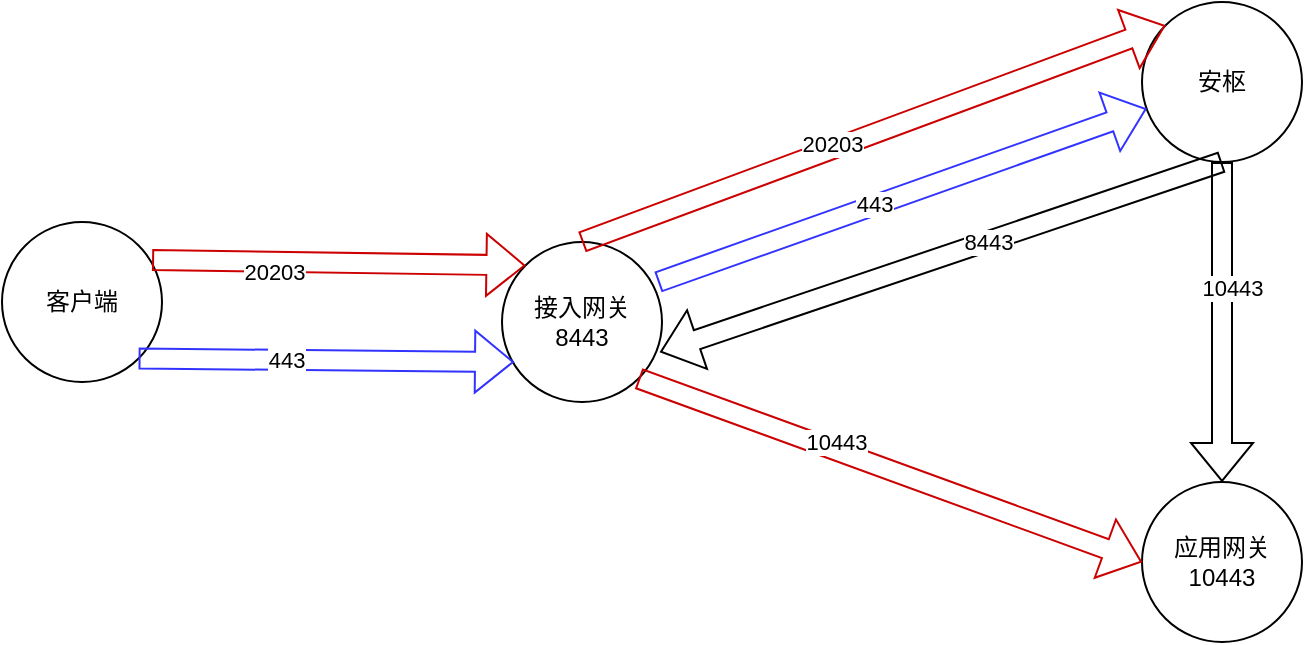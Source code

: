 <mxfile version="16.2.4" type="github">
  <diagram id="0RPtHGjd553X_wkCXClZ" name="Page-1">
    <mxGraphModel dx="1422" dy="718" grid="1" gridSize="10" guides="1" tooltips="1" connect="1" arrows="1" fold="1" page="1" pageScale="1" pageWidth="827" pageHeight="1169" math="0" shadow="0">
      <root>
        <mxCell id="0" />
        <mxCell id="1" parent="0" />
        <mxCell id="i7RVVCRtl54UYzsd9FJO-4" value="客户端" style="ellipse;whiteSpace=wrap;html=1;aspect=fixed;" vertex="1" parent="1">
          <mxGeometry x="100" y="320" width="80" height="80" as="geometry" />
        </mxCell>
        <mxCell id="i7RVVCRtl54UYzsd9FJO-5" value="接入网关&lt;br&gt;8443" style="ellipse;whiteSpace=wrap;html=1;aspect=fixed;" vertex="1" parent="1">
          <mxGeometry x="350" y="330" width="80" height="80" as="geometry" />
        </mxCell>
        <mxCell id="i7RVVCRtl54UYzsd9FJO-6" value="安枢" style="ellipse;whiteSpace=wrap;html=1;aspect=fixed;" vertex="1" parent="1">
          <mxGeometry x="670" y="210" width="80" height="80" as="geometry" />
        </mxCell>
        <mxCell id="i7RVVCRtl54UYzsd9FJO-7" value="应用网关&lt;br&gt;10443" style="ellipse;whiteSpace=wrap;html=1;aspect=fixed;" vertex="1" parent="1">
          <mxGeometry x="670" y="450" width="80" height="80" as="geometry" />
        </mxCell>
        <mxCell id="i7RVVCRtl54UYzsd9FJO-17" value="" style="shape=flexArrow;endArrow=classic;html=1;rounded=0;strokeColor=#CC0000;exitX=0.938;exitY=0.238;exitDx=0;exitDy=0;entryX=0;entryY=0;entryDx=0;entryDy=0;exitPerimeter=0;" edge="1" parent="1" source="i7RVVCRtl54UYzsd9FJO-4" target="i7RVVCRtl54UYzsd9FJO-5">
          <mxGeometry width="50" height="50" relative="1" as="geometry">
            <mxPoint x="250" y="290" as="sourcePoint" />
            <mxPoint x="300" y="240" as="targetPoint" />
          </mxGeometry>
        </mxCell>
        <mxCell id="i7RVVCRtl54UYzsd9FJO-19" value="20203" style="edgeLabel;html=1;align=center;verticalAlign=middle;resizable=0;points=[];" vertex="1" connectable="0" parent="i7RVVCRtl54UYzsd9FJO-17">
          <mxGeometry x="-0.346" y="-5" relative="1" as="geometry">
            <mxPoint as="offset" />
          </mxGeometry>
        </mxCell>
        <mxCell id="i7RVVCRtl54UYzsd9FJO-18" value="" style="shape=flexArrow;endArrow=classic;html=1;rounded=0;strokeColor=#3333FF;exitX=1;exitY=1;exitDx=0;exitDy=0;entryX=0.075;entryY=0.75;entryDx=0;entryDy=0;entryPerimeter=0;" edge="1" parent="1" source="i7RVVCRtl54UYzsd9FJO-4" target="i7RVVCRtl54UYzsd9FJO-5">
          <mxGeometry width="50" height="50" relative="1" as="geometry">
            <mxPoint x="390" y="480" as="sourcePoint" />
            <mxPoint x="440" y="430" as="targetPoint" />
          </mxGeometry>
        </mxCell>
        <mxCell id="i7RVVCRtl54UYzsd9FJO-20" value="443" style="edgeLabel;html=1;align=center;verticalAlign=middle;resizable=0;points=[];" vertex="1" connectable="0" parent="i7RVVCRtl54UYzsd9FJO-18">
          <mxGeometry x="-0.222" relative="1" as="geometry">
            <mxPoint as="offset" />
          </mxGeometry>
        </mxCell>
        <mxCell id="i7RVVCRtl54UYzsd9FJO-21" value="" style="shape=flexArrow;endArrow=classic;html=1;rounded=0;strokeColor=#3333FF;exitX=0.975;exitY=0.25;exitDx=0;exitDy=0;exitPerimeter=0;" edge="1" parent="1" source="i7RVVCRtl54UYzsd9FJO-5" target="i7RVVCRtl54UYzsd9FJO-6">
          <mxGeometry width="50" height="50" relative="1" as="geometry">
            <mxPoint x="490" y="330" as="sourcePoint" />
            <mxPoint x="540" y="280" as="targetPoint" />
          </mxGeometry>
        </mxCell>
        <mxCell id="i7RVVCRtl54UYzsd9FJO-22" value="443" style="edgeLabel;html=1;align=center;verticalAlign=middle;resizable=0;points=[];" vertex="1" connectable="0" parent="i7RVVCRtl54UYzsd9FJO-21">
          <mxGeometry x="-0.117" y="1" relative="1" as="geometry">
            <mxPoint as="offset" />
          </mxGeometry>
        </mxCell>
        <mxCell id="i7RVVCRtl54UYzsd9FJO-23" value="" style="shape=flexArrow;endArrow=classic;html=1;rounded=0;strokeColor=#CC0000;exitX=0.5;exitY=0;exitDx=0;exitDy=0;entryX=0;entryY=0;entryDx=0;entryDy=0;" edge="1" parent="1" source="i7RVVCRtl54UYzsd9FJO-5" target="i7RVVCRtl54UYzsd9FJO-6">
          <mxGeometry width="50" height="50" relative="1" as="geometry">
            <mxPoint x="460" y="260" as="sourcePoint" />
            <mxPoint x="670" y="250" as="targetPoint" />
          </mxGeometry>
        </mxCell>
        <mxCell id="i7RVVCRtl54UYzsd9FJO-24" value="20203" style="edgeLabel;html=1;align=center;verticalAlign=middle;resizable=0;points=[];" vertex="1" connectable="0" parent="i7RVVCRtl54UYzsd9FJO-23">
          <mxGeometry x="-0.138" y="3" relative="1" as="geometry">
            <mxPoint as="offset" />
          </mxGeometry>
        </mxCell>
        <mxCell id="i7RVVCRtl54UYzsd9FJO-25" value="" style="shape=flexArrow;endArrow=classic;html=1;rounded=0;strokeColor=#CC0000;exitX=1;exitY=1;exitDx=0;exitDy=0;entryX=0;entryY=0.5;entryDx=0;entryDy=0;" edge="1" parent="1" source="i7RVVCRtl54UYzsd9FJO-5" target="i7RVVCRtl54UYzsd9FJO-7">
          <mxGeometry width="50" height="50" relative="1" as="geometry">
            <mxPoint x="200" y="560" as="sourcePoint" />
            <mxPoint x="250" y="510" as="targetPoint" />
          </mxGeometry>
        </mxCell>
        <mxCell id="i7RVVCRtl54UYzsd9FJO-26" value="10443" style="edgeLabel;html=1;align=center;verticalAlign=middle;resizable=0;points=[];" vertex="1" connectable="0" parent="i7RVVCRtl54UYzsd9FJO-25">
          <mxGeometry x="-0.228" y="4" relative="1" as="geometry">
            <mxPoint as="offset" />
          </mxGeometry>
        </mxCell>
        <mxCell id="i7RVVCRtl54UYzsd9FJO-27" value="" style="shape=flexArrow;endArrow=classic;html=1;rounded=0;strokeColor=#000000;exitX=0.5;exitY=1;exitDx=0;exitDy=0;entryX=0.988;entryY=0.688;entryDx=0;entryDy=0;entryPerimeter=0;" edge="1" parent="1" source="i7RVVCRtl54UYzsd9FJO-6" target="i7RVVCRtl54UYzsd9FJO-5">
          <mxGeometry width="50" height="50" relative="1" as="geometry">
            <mxPoint x="390" y="480" as="sourcePoint" />
            <mxPoint x="440" y="430" as="targetPoint" />
          </mxGeometry>
        </mxCell>
        <mxCell id="i7RVVCRtl54UYzsd9FJO-28" value="8443" style="edgeLabel;html=1;align=center;verticalAlign=middle;resizable=0;points=[];" vertex="1" connectable="0" parent="i7RVVCRtl54UYzsd9FJO-27">
          <mxGeometry x="-0.166" relative="1" as="geometry">
            <mxPoint as="offset" />
          </mxGeometry>
        </mxCell>
        <mxCell id="i7RVVCRtl54UYzsd9FJO-29" value="" style="shape=flexArrow;endArrow=classic;html=1;rounded=0;strokeColor=#000000;entryX=0.5;entryY=0;entryDx=0;entryDy=0;" edge="1" parent="1" target="i7RVVCRtl54UYzsd9FJO-7">
          <mxGeometry width="50" height="50" relative="1" as="geometry">
            <mxPoint x="710" y="290" as="sourcePoint" />
            <mxPoint x="440" y="430" as="targetPoint" />
          </mxGeometry>
        </mxCell>
        <mxCell id="i7RVVCRtl54UYzsd9FJO-30" value="10443" style="edgeLabel;html=1;align=center;verticalAlign=middle;resizable=0;points=[];" vertex="1" connectable="0" parent="i7RVVCRtl54UYzsd9FJO-29">
          <mxGeometry x="-0.212" y="5" relative="1" as="geometry">
            <mxPoint as="offset" />
          </mxGeometry>
        </mxCell>
      </root>
    </mxGraphModel>
  </diagram>
</mxfile>
